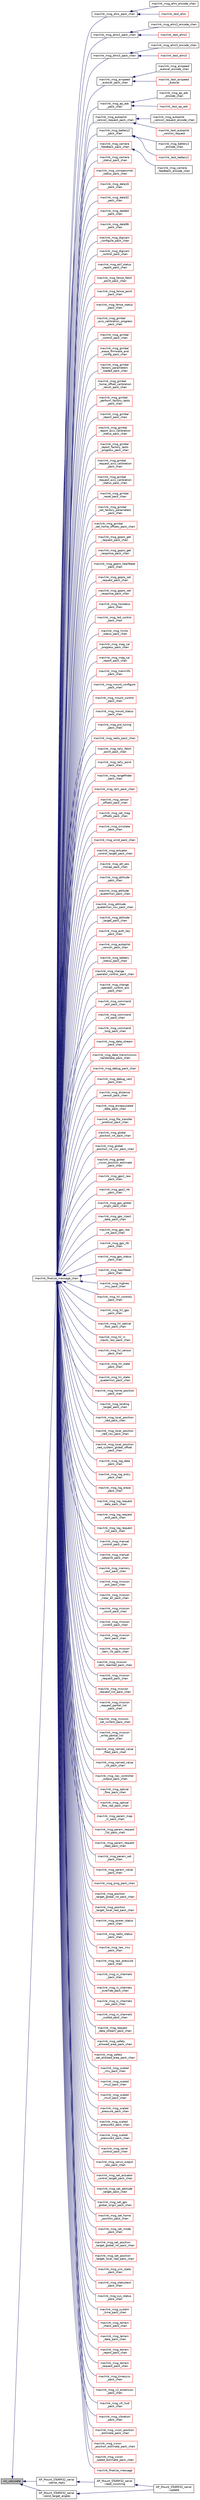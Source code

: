 digraph "crc_calculate"
{
 // INTERACTIVE_SVG=YES
  edge [fontname="Helvetica",fontsize="10",labelfontname="Helvetica",labelfontsize="10"];
  node [fontname="Helvetica",fontsize="10",shape=record];
  rankdir="LR";
  Node1 [label="crc_calculate",height=0.2,width=0.4,color="black", fillcolor="grey75", style="filled", fontcolor="black"];
  Node1 -> Node2 [dir="back",color="midnightblue",fontsize="10",style="solid",fontname="Helvetica"];
  Node2 [label="mavlink_finalize_message_chan",height=0.2,width=0.4,color="black", fillcolor="white", style="filled",URL="$mavlink__helpers_8h.html#aa66131138fc02101dcc73b4b556ab422",tooltip="Finalize a MAVLink message with channel assignment. "];
  Node2 -> Node3 [dir="back",color="midnightblue",fontsize="10",style="solid",fontname="Helvetica"];
  Node3 [label="mavlink_msg_ahrs_pack_chan",height=0.2,width=0.4,color="black", fillcolor="white", style="filled",URL="$mavlink__msg__ahrs_8h.html#ab4dc81fc85188d1843d8a82d3b4de3e5",tooltip="Pack a ahrs message on a channel. "];
  Node3 -> Node4 [dir="back",color="midnightblue",fontsize="10",style="solid",fontname="Helvetica"];
  Node4 [label="mavlink_msg_ahrs_encode_chan",height=0.2,width=0.4,color="black", fillcolor="white", style="filled",URL="$mavlink__msg__ahrs_8h.html#ac7f95c110a4598416a0c0b9ad6c14e09",tooltip="Encode a ahrs struct on a channel. "];
  Node3 -> Node5 [dir="back",color="midnightblue",fontsize="10",style="solid",fontname="Helvetica"];
  Node5 [label="mavlink_test_ahrs",height=0.2,width=0.4,color="red", fillcolor="white", style="filled",URL="$ardupilotmega_2testsuite_8h.html#aa6892a55bb6a312967d765e9f7e551a0"];
  Node2 -> Node6 [dir="back",color="midnightblue",fontsize="10",style="solid",fontname="Helvetica"];
  Node6 [label="mavlink_msg_ahrs2_pack_chan",height=0.2,width=0.4,color="black", fillcolor="white", style="filled",URL="$mavlink__msg__ahrs2_8h.html#ae1bb0b4f5b884440227b2596892ccded",tooltip="Pack a ahrs2 message on a channel. "];
  Node6 -> Node7 [dir="back",color="midnightblue",fontsize="10",style="solid",fontname="Helvetica"];
  Node7 [label="mavlink_msg_ahrs2_encode_chan",height=0.2,width=0.4,color="black", fillcolor="white", style="filled",URL="$mavlink__msg__ahrs2_8h.html#af9da9f024c4c860abf6f21c3c6c338b4",tooltip="Encode a ahrs2 struct on a channel. "];
  Node6 -> Node8 [dir="back",color="midnightblue",fontsize="10",style="solid",fontname="Helvetica"];
  Node8 [label="mavlink_test_ahrs2",height=0.2,width=0.4,color="red", fillcolor="white", style="filled",URL="$ardupilotmega_2testsuite_8h.html#a9ecd1acaa442cd5c423461cfc9d648a2"];
  Node2 -> Node9 [dir="back",color="midnightblue",fontsize="10",style="solid",fontname="Helvetica"];
  Node9 [label="mavlink_msg_ahrs3_pack_chan",height=0.2,width=0.4,color="black", fillcolor="white", style="filled",URL="$mavlink__msg__ahrs3_8h.html#a91e8b9bf40fc1de19b45cae8b5e5a442",tooltip="Pack a ahrs3 message on a channel. "];
  Node9 -> Node10 [dir="back",color="midnightblue",fontsize="10",style="solid",fontname="Helvetica"];
  Node10 [label="mavlink_msg_ahrs3_encode_chan",height=0.2,width=0.4,color="black", fillcolor="white", style="filled",URL="$mavlink__msg__ahrs3_8h.html#a82bc38fbd39389c01c971900874a1d65",tooltip="Encode a ahrs3 struct on a channel. "];
  Node9 -> Node11 [dir="back",color="midnightblue",fontsize="10",style="solid",fontname="Helvetica"];
  Node11 [label="mavlink_test_ahrs3",height=0.2,width=0.4,color="red", fillcolor="white", style="filled",URL="$ardupilotmega_2testsuite_8h.html#ac90b4e636c4827b41f51ed6409dcf060"];
  Node2 -> Node12 [dir="back",color="midnightblue",fontsize="10",style="solid",fontname="Helvetica"];
  Node12 [label="mavlink_msg_airspeed\l_autocal_pack_chan",height=0.2,width=0.4,color="black", fillcolor="white", style="filled",URL="$mavlink__msg__airspeed__autocal_8h.html#a6be15ed5ec8b24b8f43ae1cb382535c3",tooltip="Pack a airspeed_autocal message on a channel. "];
  Node12 -> Node13 [dir="back",color="midnightblue",fontsize="10",style="solid",fontname="Helvetica"];
  Node13 [label="mavlink_msg_airspeed\l_autocal_encode_chan",height=0.2,width=0.4,color="black", fillcolor="white", style="filled",URL="$mavlink__msg__airspeed__autocal_8h.html#a3876ed048aad2f5b8d90e31a2bf4be3c",tooltip="Encode a airspeed_autocal struct on a channel. "];
  Node12 -> Node14 [dir="back",color="midnightblue",fontsize="10",style="solid",fontname="Helvetica"];
  Node14 [label="mavlink_test_airspeed\l_autocal",height=0.2,width=0.4,color="red", fillcolor="white", style="filled",URL="$ardupilotmega_2testsuite_8h.html#a56839dfbdb9818fef8ff1529de3eeffe"];
  Node2 -> Node15 [dir="back",color="midnightblue",fontsize="10",style="solid",fontname="Helvetica"];
  Node15 [label="mavlink_msg_ap_adc\l_pack_chan",height=0.2,width=0.4,color="black", fillcolor="white", style="filled",URL="$mavlink__msg__ap__adc_8h.html#a19903d3346e15994576af6403013464b",tooltip="Pack a ap_adc message on a channel. "];
  Node15 -> Node16 [dir="back",color="midnightblue",fontsize="10",style="solid",fontname="Helvetica"];
  Node16 [label="mavlink_msg_ap_adc\l_encode_chan",height=0.2,width=0.4,color="black", fillcolor="white", style="filled",URL="$mavlink__msg__ap__adc_8h.html#a2888141b3eadaf367729eb8a1261d79f",tooltip="Encode a ap_adc struct on a channel. "];
  Node15 -> Node17 [dir="back",color="midnightblue",fontsize="10",style="solid",fontname="Helvetica"];
  Node17 [label="mavlink_test_ap_adc",height=0.2,width=0.4,color="red", fillcolor="white", style="filled",URL="$ardupilotmega_2testsuite_8h.html#ab896a946dd2f4a454e6d2377ad23d2eb"];
  Node2 -> Node18 [dir="back",color="midnightblue",fontsize="10",style="solid",fontname="Helvetica"];
  Node18 [label="mavlink_msg_autopilot\l_version_request_pack_chan",height=0.2,width=0.4,color="black", fillcolor="white", style="filled",URL="$mavlink__msg__autopilot__version__request_8h.html#a63288b0425f6102847ffa4e92ff265d2",tooltip="Pack a autopilot_version_request message on a channel. "];
  Node18 -> Node19 [dir="back",color="midnightblue",fontsize="10",style="solid",fontname="Helvetica"];
  Node19 [label="mavlink_msg_autopilot\l_version_request_encode_chan",height=0.2,width=0.4,color="black", fillcolor="white", style="filled",URL="$mavlink__msg__autopilot__version__request_8h.html#ab5a68d0fe2bc5f2e33f3b62217b65fa6",tooltip="Encode a autopilot_version_request struct on a channel. "];
  Node18 -> Node20 [dir="back",color="midnightblue",fontsize="10",style="solid",fontname="Helvetica"];
  Node20 [label="mavlink_test_autopilot\l_version_request",height=0.2,width=0.4,color="red", fillcolor="white", style="filled",URL="$ardupilotmega_2testsuite_8h.html#a55ec9127e252ac854c27be5498a5f911"];
  Node2 -> Node21 [dir="back",color="midnightblue",fontsize="10",style="solid",fontname="Helvetica"];
  Node21 [label="mavlink_msg_battery2\l_pack_chan",height=0.2,width=0.4,color="black", fillcolor="white", style="filled",URL="$mavlink__msg__battery2_8h.html#a1178f70568b8c35ea7fe74891864c38c",tooltip="Pack a battery2 message on a channel. "];
  Node21 -> Node22 [dir="back",color="midnightblue",fontsize="10",style="solid",fontname="Helvetica"];
  Node22 [label="mavlink_msg_battery2\l_encode_chan",height=0.2,width=0.4,color="black", fillcolor="white", style="filled",URL="$mavlink__msg__battery2_8h.html#a0450e58650742b329e4af66fd2aaaa83",tooltip="Encode a battery2 struct on a channel. "];
  Node21 -> Node23 [dir="back",color="midnightblue",fontsize="10",style="solid",fontname="Helvetica"];
  Node23 [label="mavlink_test_battery2",height=0.2,width=0.4,color="red", fillcolor="white", style="filled",URL="$ardupilotmega_2testsuite_8h.html#a30675a3b77ea38361f47ea4d0b87bb6a"];
  Node2 -> Node24 [dir="back",color="midnightblue",fontsize="10",style="solid",fontname="Helvetica"];
  Node24 [label="mavlink_msg_camera\l_feedback_pack_chan",height=0.2,width=0.4,color="red", fillcolor="white", style="filled",URL="$mavlink__msg__camera__feedback_8h.html#ad1a08b75edf02540d8f18836b1222e61",tooltip="Pack a camera_feedback message on a channel. "];
  Node24 -> Node25 [dir="back",color="midnightblue",fontsize="10",style="solid",fontname="Helvetica"];
  Node25 [label="mavlink_msg_camera\l_feedback_encode_chan",height=0.2,width=0.4,color="black", fillcolor="white", style="filled",URL="$mavlink__msg__camera__feedback_8h.html#a347cb45dd616d7386a48e8801273eec0",tooltip="Encode a camera_feedback struct on a channel. "];
  Node2 -> Node26 [dir="back",color="midnightblue",fontsize="10",style="solid",fontname="Helvetica"];
  Node26 [label="mavlink_msg_camera\l_status_pack_chan",height=0.2,width=0.4,color="red", fillcolor="white", style="filled",URL="$mavlink__msg__camera__status_8h.html#adabdd42de756ec7fe280f8f454732e2f",tooltip="Pack a camera_status message on a channel. "];
  Node2 -> Node27 [dir="back",color="midnightblue",fontsize="10",style="solid",fontname="Helvetica"];
  Node27 [label="mavlink_msg_compassmot\l_status_pack_chan",height=0.2,width=0.4,color="red", fillcolor="white", style="filled",URL="$mavlink__msg__compassmot__status_8h.html#aa4cb3cb42178198acb570dd7e3aa2a3a",tooltip="Pack a compassmot_status message on a channel. "];
  Node2 -> Node28 [dir="back",color="midnightblue",fontsize="10",style="solid",fontname="Helvetica"];
  Node28 [label="mavlink_msg_data16\l_pack_chan",height=0.2,width=0.4,color="red", fillcolor="white", style="filled",URL="$mavlink__msg__data16_8h.html#a41b36b860e368d61a648310feae5a9ca",tooltip="Pack a data16 message on a channel. "];
  Node2 -> Node29 [dir="back",color="midnightblue",fontsize="10",style="solid",fontname="Helvetica"];
  Node29 [label="mavlink_msg_data32\l_pack_chan",height=0.2,width=0.4,color="red", fillcolor="white", style="filled",URL="$mavlink__msg__data32_8h.html#a7f8500180c021390b8c7f7cb8390da59",tooltip="Pack a data32 message on a channel. "];
  Node2 -> Node30 [dir="back",color="midnightblue",fontsize="10",style="solid",fontname="Helvetica"];
  Node30 [label="mavlink_msg_data64\l_pack_chan",height=0.2,width=0.4,color="red", fillcolor="white", style="filled",URL="$mavlink__msg__data64_8h.html#a9abc0df6be826c58891fcda1e1c95e10",tooltip="Pack a data64 message on a channel. "];
  Node2 -> Node31 [dir="back",color="midnightblue",fontsize="10",style="solid",fontname="Helvetica"];
  Node31 [label="mavlink_msg_data96\l_pack_chan",height=0.2,width=0.4,color="red", fillcolor="white", style="filled",URL="$mavlink__msg__data96_8h.html#a683b450bdbc88d90e4b7ea7baafa08b7",tooltip="Pack a data96 message on a channel. "];
  Node2 -> Node32 [dir="back",color="midnightblue",fontsize="10",style="solid",fontname="Helvetica"];
  Node32 [label="mavlink_msg_digicam\l_configure_pack_chan",height=0.2,width=0.4,color="red", fillcolor="white", style="filled",URL="$mavlink__msg__digicam__configure_8h.html#a7dbe51041eceec3a18e5f197a6f5242a",tooltip="Pack a digicam_configure message on a channel. "];
  Node2 -> Node33 [dir="back",color="midnightblue",fontsize="10",style="solid",fontname="Helvetica"];
  Node33 [label="mavlink_msg_digicam\l_control_pack_chan",height=0.2,width=0.4,color="red", fillcolor="white", style="filled",URL="$mavlink__msg__digicam__control_8h.html#aa209d5b0dc3100a1e3181c125f04937e",tooltip="Pack a digicam_control message on a channel. "];
  Node2 -> Node34 [dir="back",color="midnightblue",fontsize="10",style="solid",fontname="Helvetica"];
  Node34 [label="mavlink_msg_ekf_status\l_report_pack_chan",height=0.2,width=0.4,color="red", fillcolor="white", style="filled",URL="$mavlink__msg__ekf__status__report_8h.html#ac651042a3b9725fd192d8c238115940b",tooltip="Pack a ekf_status_report message on a channel. "];
  Node2 -> Node35 [dir="back",color="midnightblue",fontsize="10",style="solid",fontname="Helvetica"];
  Node35 [label="mavlink_msg_fence_fetch\l_point_pack_chan",height=0.2,width=0.4,color="red", fillcolor="white", style="filled",URL="$mavlink__msg__fence__fetch__point_8h.html#a121328f002e3292e9101aaff37e54008",tooltip="Pack a fence_fetch_point message on a channel. "];
  Node2 -> Node36 [dir="back",color="midnightblue",fontsize="10",style="solid",fontname="Helvetica"];
  Node36 [label="mavlink_msg_fence_point\l_pack_chan",height=0.2,width=0.4,color="red", fillcolor="white", style="filled",URL="$mavlink__msg__fence__point_8h.html#a574eeb42cc9470c365d63c6ab7821cbf",tooltip="Pack a fence_point message on a channel. "];
  Node2 -> Node37 [dir="back",color="midnightblue",fontsize="10",style="solid",fontname="Helvetica"];
  Node37 [label="mavlink_msg_fence_status\l_pack_chan",height=0.2,width=0.4,color="red", fillcolor="white", style="filled",URL="$mavlink__msg__fence__status_8h.html#a99447f94efea540db056d30952ba1aaf",tooltip="Pack a fence_status message on a channel. "];
  Node2 -> Node38 [dir="back",color="midnightblue",fontsize="10",style="solid",fontname="Helvetica"];
  Node38 [label="mavlink_msg_gimbal\l_axis_calibration_progress\l_pack_chan",height=0.2,width=0.4,color="red", fillcolor="white", style="filled",URL="$mavlink__msg__gimbal__axis__calibration__progress_8h.html#a90bdeeb229afc7f6e0334ef2c14c1605",tooltip="Pack a gimbal_axis_calibration_progress message on a channel. "];
  Node2 -> Node39 [dir="back",color="midnightblue",fontsize="10",style="solid",fontname="Helvetica"];
  Node39 [label="mavlink_msg_gimbal\l_control_pack_chan",height=0.2,width=0.4,color="red", fillcolor="white", style="filled",URL="$mavlink__msg__gimbal__control_8h.html#a4dcb8b4704300e094ac407e2f1eb957a",tooltip="Pack a gimbal_control message on a channel. "];
  Node2 -> Node40 [dir="back",color="midnightblue",fontsize="10",style="solid",fontname="Helvetica"];
  Node40 [label="mavlink_msg_gimbal\l_erase_firmware_and\l_config_pack_chan",height=0.2,width=0.4,color="red", fillcolor="white", style="filled",URL="$mavlink__msg__gimbal__erase__firmware__and__config_8h.html#a4ce1d2fb76ae1ef4bd5073671da4fb38",tooltip="Pack a gimbal_erase_firmware_and_config message on a channel. "];
  Node2 -> Node41 [dir="back",color="midnightblue",fontsize="10",style="solid",fontname="Helvetica"];
  Node41 [label="mavlink_msg_gimbal\l_factory_parameters\l_loaded_pack_chan",height=0.2,width=0.4,color="red", fillcolor="white", style="filled",URL="$mavlink__msg__gimbal__factory__parameters__loaded_8h.html#a5ba88323d22262a8eb494b894104474d",tooltip="Pack a gimbal_factory_parameters_loaded message on a channel. "];
  Node2 -> Node42 [dir="back",color="midnightblue",fontsize="10",style="solid",fontname="Helvetica"];
  Node42 [label="mavlink_msg_gimbal\l_home_offset_calibration\l_result_pack_chan",height=0.2,width=0.4,color="red", fillcolor="white", style="filled",URL="$mavlink__msg__gimbal__home__offset__calibration__result_8h.html#abeac0d18de3aa7729e753a0632e6ef3c",tooltip="Pack a gimbal_home_offset_calibration_result message on a channel. "];
  Node2 -> Node43 [dir="back",color="midnightblue",fontsize="10",style="solid",fontname="Helvetica"];
  Node43 [label="mavlink_msg_gimbal\l_perform_factory_tests\l_pack_chan",height=0.2,width=0.4,color="red", fillcolor="white", style="filled",URL="$mavlink__msg__gimbal__perform__factory__tests_8h.html#adae8d598f6cb2a7255b7e9a32537d161",tooltip="Pack a gimbal_perform_factory_tests message on a channel. "];
  Node2 -> Node44 [dir="back",color="midnightblue",fontsize="10",style="solid",fontname="Helvetica"];
  Node44 [label="mavlink_msg_gimbal\l_report_pack_chan",height=0.2,width=0.4,color="red", fillcolor="white", style="filled",URL="$mavlink__msg__gimbal__report_8h.html#a840ab448729d15addda01eb7b2f020db",tooltip="Pack a gimbal_report message on a channel. "];
  Node2 -> Node45 [dir="back",color="midnightblue",fontsize="10",style="solid",fontname="Helvetica"];
  Node45 [label="mavlink_msg_gimbal\l_report_axis_calibration\l_status_pack_chan",height=0.2,width=0.4,color="red", fillcolor="white", style="filled",URL="$mavlink__msg__gimbal__report__axis__calibration__status_8h.html#adeb712e52da74bc63688d1a47a3affc6",tooltip="Pack a gimbal_report_axis_calibration_status message on a channel. "];
  Node2 -> Node46 [dir="back",color="midnightblue",fontsize="10",style="solid",fontname="Helvetica"];
  Node46 [label="mavlink_msg_gimbal\l_report_factory_tests\l_progress_pack_chan",height=0.2,width=0.4,color="red", fillcolor="white", style="filled",URL="$mavlink__msg__gimbal__report__factory__tests__progress_8h.html#af64280d0567bdee04098ef4e6c3848b9",tooltip="Pack a gimbal_report_factory_tests_progress message on a channel. "];
  Node2 -> Node47 [dir="back",color="midnightblue",fontsize="10",style="solid",fontname="Helvetica"];
  Node47 [label="mavlink_msg_gimbal\l_request_axis_calibration\l_pack_chan",height=0.2,width=0.4,color="red", fillcolor="white", style="filled",URL="$mavlink__msg__gimbal__request__axis__calibration_8h.html#aed160dda0aafaa8bfb0a62009fc62f2c",tooltip="Pack a gimbal_request_axis_calibration message on a channel. "];
  Node2 -> Node48 [dir="back",color="midnightblue",fontsize="10",style="solid",fontname="Helvetica"];
  Node48 [label="mavlink_msg_gimbal\l_request_axis_calibration\l_status_pack_chan",height=0.2,width=0.4,color="red", fillcolor="white", style="filled",URL="$mavlink__msg__gimbal__request__axis__calibration__status_8h.html#a389d03c91ddb40ed4c1c21033007694f",tooltip="Pack a gimbal_request_axis_calibration_status message on a channel. "];
  Node2 -> Node49 [dir="back",color="midnightblue",fontsize="10",style="solid",fontname="Helvetica"];
  Node49 [label="mavlink_msg_gimbal\l_reset_pack_chan",height=0.2,width=0.4,color="red", fillcolor="white", style="filled",URL="$mavlink__msg__gimbal__reset_8h.html#a8af808082ace3becb7e6d2b13b46a82a",tooltip="Pack a gimbal_reset message on a channel. "];
  Node2 -> Node50 [dir="back",color="midnightblue",fontsize="10",style="solid",fontname="Helvetica"];
  Node50 [label="mavlink_msg_gimbal\l_set_factory_parameters\l_pack_chan",height=0.2,width=0.4,color="red", fillcolor="white", style="filled",URL="$mavlink__msg__gimbal__set__factory__parameters_8h.html#add405e83f21231c01a6632c84a940686",tooltip="Pack a gimbal_set_factory_parameters message on a channel. "];
  Node2 -> Node51 [dir="back",color="midnightblue",fontsize="10",style="solid",fontname="Helvetica"];
  Node51 [label="mavlink_msg_gimbal\l_set_home_offsets_pack_chan",height=0.2,width=0.4,color="red", fillcolor="white", style="filled",URL="$mavlink__msg__gimbal__set__home__offsets_8h.html#a662f06c679a149bf103a3339d384dfa9",tooltip="Pack a gimbal_set_home_offsets message on a channel. "];
  Node2 -> Node52 [dir="back",color="midnightblue",fontsize="10",style="solid",fontname="Helvetica"];
  Node52 [label="mavlink_msg_gopro_get\l_request_pack_chan",height=0.2,width=0.4,color="red", fillcolor="white", style="filled",URL="$mavlink__msg__gopro__get__request_8h.html#a51e25bdf8e893ea6920a456065ecaaf5",tooltip="Pack a gopro_get_request message on a channel. "];
  Node2 -> Node53 [dir="back",color="midnightblue",fontsize="10",style="solid",fontname="Helvetica"];
  Node53 [label="mavlink_msg_gopro_get\l_response_pack_chan",height=0.2,width=0.4,color="red", fillcolor="white", style="filled",URL="$mavlink__msg__gopro__get__response_8h.html#a85f240915bc33532760048b931a6d3d2",tooltip="Pack a gopro_get_response message on a channel. "];
  Node2 -> Node54 [dir="back",color="midnightblue",fontsize="10",style="solid",fontname="Helvetica"];
  Node54 [label="mavlink_msg_gopro_heartbeat\l_pack_chan",height=0.2,width=0.4,color="red", fillcolor="white", style="filled",URL="$mavlink__msg__gopro__heartbeat_8h.html#ae43fcc800347b3113dcc2a6c15390ae5",tooltip="Pack a gopro_heartbeat message on a channel. "];
  Node2 -> Node55 [dir="back",color="midnightblue",fontsize="10",style="solid",fontname="Helvetica"];
  Node55 [label="mavlink_msg_gopro_set\l_request_pack_chan",height=0.2,width=0.4,color="red", fillcolor="white", style="filled",URL="$mavlink__msg__gopro__set__request_8h.html#af3535c7cfc125599963bfd04148a129f",tooltip="Pack a gopro_set_request message on a channel. "];
  Node2 -> Node56 [dir="back",color="midnightblue",fontsize="10",style="solid",fontname="Helvetica"];
  Node56 [label="mavlink_msg_gopro_set\l_response_pack_chan",height=0.2,width=0.4,color="red", fillcolor="white", style="filled",URL="$mavlink__msg__gopro__set__response_8h.html#a0fd0209b1dacf0eedfafb4f8a1bc8890",tooltip="Pack a gopro_set_response message on a channel. "];
  Node2 -> Node57 [dir="back",color="midnightblue",fontsize="10",style="solid",fontname="Helvetica"];
  Node57 [label="mavlink_msg_hwstatus\l_pack_chan",height=0.2,width=0.4,color="red", fillcolor="white", style="filled",URL="$mavlink__msg__hwstatus_8h.html#a4082eb400a43c5cbb06d1f6a6e5ed099",tooltip="Pack a hwstatus message on a channel. "];
  Node2 -> Node58 [dir="back",color="midnightblue",fontsize="10",style="solid",fontname="Helvetica"];
  Node58 [label="mavlink_msg_led_control\l_pack_chan",height=0.2,width=0.4,color="red", fillcolor="white", style="filled",URL="$mavlink__msg__led__control_8h.html#a02615c9c14b720d438887483f88ff349",tooltip="Pack a led_control message on a channel. "];
  Node2 -> Node59 [dir="back",color="midnightblue",fontsize="10",style="solid",fontname="Helvetica"];
  Node59 [label="mavlink_msg_limits\l_status_pack_chan",height=0.2,width=0.4,color="red", fillcolor="white", style="filled",URL="$mavlink__msg__limits__status_8h.html#a407b39409cb2527e7eb186a4124ed53f",tooltip="Pack a limits_status message on a channel. "];
  Node2 -> Node60 [dir="back",color="midnightblue",fontsize="10",style="solid",fontname="Helvetica"];
  Node60 [label="mavlink_msg_mag_cal\l_progress_pack_chan",height=0.2,width=0.4,color="red", fillcolor="white", style="filled",URL="$mavlink__msg__mag__cal__progress_8h.html#a7db69122819ddb630f6324434aabbf7c",tooltip="Pack a mag_cal_progress message on a channel. "];
  Node2 -> Node61 [dir="back",color="midnightblue",fontsize="10",style="solid",fontname="Helvetica"];
  Node61 [label="mavlink_msg_mag_cal\l_report_pack_chan",height=0.2,width=0.4,color="red", fillcolor="white", style="filled",URL="$mavlink__msg__mag__cal__report_8h.html#a9e5ed82008adc4545c03e014ceaf6131",tooltip="Pack a mag_cal_report message on a channel. "];
  Node2 -> Node62 [dir="back",color="midnightblue",fontsize="10",style="solid",fontname="Helvetica"];
  Node62 [label="mavlink_msg_meminfo\l_pack_chan",height=0.2,width=0.4,color="red", fillcolor="white", style="filled",URL="$mavlink__msg__meminfo_8h.html#a8cc88b6fd99f229334b924eb1dd674e7",tooltip="Pack a meminfo message on a channel. "];
  Node2 -> Node63 [dir="back",color="midnightblue",fontsize="10",style="solid",fontname="Helvetica"];
  Node63 [label="mavlink_msg_mount_configure\l_pack_chan",height=0.2,width=0.4,color="red", fillcolor="white", style="filled",URL="$mavlink__msg__mount__configure_8h.html#a8aeafe9a981ecf7383eb33d4ea331f7c",tooltip="Pack a mount_configure message on a channel. "];
  Node2 -> Node64 [dir="back",color="midnightblue",fontsize="10",style="solid",fontname="Helvetica"];
  Node64 [label="mavlink_msg_mount_control\l_pack_chan",height=0.2,width=0.4,color="red", fillcolor="white", style="filled",URL="$mavlink__msg__mount__control_8h.html#a46f2871d2a4c71f55751b74ce5dc64ae",tooltip="Pack a mount_control message on a channel. "];
  Node2 -> Node65 [dir="back",color="midnightblue",fontsize="10",style="solid",fontname="Helvetica"];
  Node65 [label="mavlink_msg_mount_status\l_pack_chan",height=0.2,width=0.4,color="red", fillcolor="white", style="filled",URL="$mavlink__msg__mount__status_8h.html#acd6b90864504dbccfaf860ded272b844",tooltip="Pack a mount_status message on a channel. "];
  Node2 -> Node66 [dir="back",color="midnightblue",fontsize="10",style="solid",fontname="Helvetica"];
  Node66 [label="mavlink_msg_pid_tuning\l_pack_chan",height=0.2,width=0.4,color="red", fillcolor="white", style="filled",URL="$mavlink__msg__pid__tuning_8h.html#ae914176d068c595d2977332aa6daa7e7",tooltip="Pack a pid_tuning message on a channel. "];
  Node2 -> Node67 [dir="back",color="midnightblue",fontsize="10",style="solid",fontname="Helvetica"];
  Node67 [label="mavlink_msg_radio_pack_chan",height=0.2,width=0.4,color="red", fillcolor="white", style="filled",URL="$mavlink__msg__radio_8h.html#affe6fe66153ea5b65647dab166f18c58",tooltip="Pack a radio message on a channel. "];
  Node2 -> Node68 [dir="back",color="midnightblue",fontsize="10",style="solid",fontname="Helvetica"];
  Node68 [label="mavlink_msg_rally_fetch\l_point_pack_chan",height=0.2,width=0.4,color="red", fillcolor="white", style="filled",URL="$mavlink__msg__rally__fetch__point_8h.html#aa8908c5c152a47bb847bb03ccffb5065",tooltip="Pack a rally_fetch_point message on a channel. "];
  Node2 -> Node69 [dir="back",color="midnightblue",fontsize="10",style="solid",fontname="Helvetica"];
  Node69 [label="mavlink_msg_rally_point\l_pack_chan",height=0.2,width=0.4,color="red", fillcolor="white", style="filled",URL="$mavlink__msg__rally__point_8h.html#a7dd2fd1f40b4f94aeb7a17c898926529",tooltip="Pack a rally_point message on a channel. "];
  Node2 -> Node70 [dir="back",color="midnightblue",fontsize="10",style="solid",fontname="Helvetica"];
  Node70 [label="mavlink_msg_rangefinder\l_pack_chan",height=0.2,width=0.4,color="red", fillcolor="white", style="filled",URL="$mavlink__msg__rangefinder_8h.html#a396bad48bc108e95472a46f56a5553c9",tooltip="Pack a rangefinder message on a channel. "];
  Node2 -> Node71 [dir="back",color="midnightblue",fontsize="10",style="solid",fontname="Helvetica"];
  Node71 [label="mavlink_msg_rpm_pack_chan",height=0.2,width=0.4,color="red", fillcolor="white", style="filled",URL="$mavlink__msg__rpm_8h.html#a180e2ff04bf815f17ddf8e7ccd32a3e7",tooltip="Pack a rpm message on a channel. "];
  Node2 -> Node72 [dir="back",color="midnightblue",fontsize="10",style="solid",fontname="Helvetica"];
  Node72 [label="mavlink_msg_sensor\l_offsets_pack_chan",height=0.2,width=0.4,color="red", fillcolor="white", style="filled",URL="$mavlink__msg__sensor__offsets_8h.html#a90f26fa0c868e954bd15105349579dd6",tooltip="Pack a sensor_offsets message on a channel. "];
  Node2 -> Node73 [dir="back",color="midnightblue",fontsize="10",style="solid",fontname="Helvetica"];
  Node73 [label="mavlink_msg_set_mag\l_offsets_pack_chan",height=0.2,width=0.4,color="red", fillcolor="white", style="filled",URL="$mavlink__msg__set__mag__offsets_8h.html#a0ff8265c77b04396c8b7f3830ec147c1",tooltip="Pack a set_mag_offsets message on a channel. "];
  Node2 -> Node74 [dir="back",color="midnightblue",fontsize="10",style="solid",fontname="Helvetica"];
  Node74 [label="mavlink_msg_simstate\l_pack_chan",height=0.2,width=0.4,color="red", fillcolor="white", style="filled",URL="$mavlink__msg__simstate_8h.html#a73183b2d0c340a720041c3419bdbd03f",tooltip="Pack a simstate message on a channel. "];
  Node2 -> Node75 [dir="back",color="midnightblue",fontsize="10",style="solid",fontname="Helvetica"];
  Node75 [label="mavlink_msg_wind_pack_chan",height=0.2,width=0.4,color="red", fillcolor="white", style="filled",URL="$mavlink__msg__wind_8h.html#ad8a758ffaf8520d1114536492a832c43",tooltip="Pack a wind message on a channel. "];
  Node2 -> Node76 [dir="back",color="midnightblue",fontsize="10",style="solid",fontname="Helvetica"];
  Node76 [label="mavlink_msg_actuator\l_control_target_pack_chan",height=0.2,width=0.4,color="red", fillcolor="white", style="filled",URL="$mavlink__msg__actuator__control__target_8h.html#afab3b135cb0ca68a8c8d85736b5d484d",tooltip="Pack a actuator_control_target message on a channel. "];
  Node2 -> Node77 [dir="back",color="midnightblue",fontsize="10",style="solid",fontname="Helvetica"];
  Node77 [label="mavlink_msg_att_pos\l_mocap_pack_chan",height=0.2,width=0.4,color="red", fillcolor="white", style="filled",URL="$mavlink__msg__att__pos__mocap_8h.html#aa2acccac87ca262f69cb7b3706eeb6ff",tooltip="Pack a att_pos_mocap message on a channel. "];
  Node2 -> Node78 [dir="back",color="midnightblue",fontsize="10",style="solid",fontname="Helvetica"];
  Node78 [label="mavlink_msg_attitude\l_pack_chan",height=0.2,width=0.4,color="red", fillcolor="white", style="filled",URL="$mavlink__msg__attitude_8h.html#a1010bfd351641c6878f3c62d23c3f56c",tooltip="Pack a attitude message on a channel. "];
  Node2 -> Node79 [dir="back",color="midnightblue",fontsize="10",style="solid",fontname="Helvetica"];
  Node79 [label="mavlink_msg_attitude\l_quaternion_pack_chan",height=0.2,width=0.4,color="red", fillcolor="white", style="filled",URL="$mavlink__msg__attitude__quaternion_8h.html#acae4243f569b92829bf2523dccc4d6c4",tooltip="Pack a attitude_quaternion message on a channel. "];
  Node2 -> Node80 [dir="back",color="midnightblue",fontsize="10",style="solid",fontname="Helvetica"];
  Node80 [label="mavlink_msg_attitude\l_quaternion_cov_pack_chan",height=0.2,width=0.4,color="red", fillcolor="white", style="filled",URL="$mavlink__msg__attitude__quaternion__cov_8h.html#a1a39fdbc14db9eb4075b7781536a93b7",tooltip="Pack a attitude_quaternion_cov message on a channel. "];
  Node2 -> Node81 [dir="back",color="midnightblue",fontsize="10",style="solid",fontname="Helvetica"];
  Node81 [label="mavlink_msg_attitude\l_target_pack_chan",height=0.2,width=0.4,color="red", fillcolor="white", style="filled",URL="$mavlink__msg__attitude__target_8h.html#ade8669b14386e3bceeb977813873b5b2",tooltip="Pack a attitude_target message on a channel. "];
  Node2 -> Node82 [dir="back",color="midnightblue",fontsize="10",style="solid",fontname="Helvetica"];
  Node82 [label="mavlink_msg_auth_key\l_pack_chan",height=0.2,width=0.4,color="red", fillcolor="white", style="filled",URL="$mavlink__msg__auth__key_8h.html#a3ddf0f9492331a4aab9ce60f10b10988",tooltip="Pack a auth_key message on a channel. "];
  Node2 -> Node83 [dir="back",color="midnightblue",fontsize="10",style="solid",fontname="Helvetica"];
  Node83 [label="mavlink_msg_autopilot\l_version_pack_chan",height=0.2,width=0.4,color="red", fillcolor="white", style="filled",URL="$mavlink__msg__autopilot__version_8h.html#a9a04835a7cce2bcb44c96244b0362898",tooltip="Pack a autopilot_version message on a channel. "];
  Node2 -> Node84 [dir="back",color="midnightblue",fontsize="10",style="solid",fontname="Helvetica"];
  Node84 [label="mavlink_msg_battery\l_status_pack_chan",height=0.2,width=0.4,color="red", fillcolor="white", style="filled",URL="$mavlink__msg__battery__status_8h.html#aeb5a2737996e72e6f59ec6c6f6e4385d",tooltip="Pack a battery_status message on a channel. "];
  Node2 -> Node85 [dir="back",color="midnightblue",fontsize="10",style="solid",fontname="Helvetica"];
  Node85 [label="mavlink_msg_change\l_operator_control_pack_chan",height=0.2,width=0.4,color="red", fillcolor="white", style="filled",URL="$mavlink__msg__change__operator__control_8h.html#ab67baa0d3bc6c24f7e0caa09cd18f174",tooltip="Pack a change_operator_control message on a channel. "];
  Node2 -> Node86 [dir="back",color="midnightblue",fontsize="10",style="solid",fontname="Helvetica"];
  Node86 [label="mavlink_msg_change\l_operator_control_ack\l_pack_chan",height=0.2,width=0.4,color="red", fillcolor="white", style="filled",URL="$mavlink__msg__change__operator__control__ack_8h.html#a3cff410413867eac6b3043e917256b35",tooltip="Pack a change_operator_control_ack message on a channel. "];
  Node2 -> Node87 [dir="back",color="midnightblue",fontsize="10",style="solid",fontname="Helvetica"];
  Node87 [label="mavlink_msg_command\l_ack_pack_chan",height=0.2,width=0.4,color="red", fillcolor="white", style="filled",URL="$mavlink__msg__command__ack_8h.html#a5931406886099775e537d6f02560c4af",tooltip="Pack a command_ack message on a channel. "];
  Node2 -> Node88 [dir="back",color="midnightblue",fontsize="10",style="solid",fontname="Helvetica"];
  Node88 [label="mavlink_msg_command\l_int_pack_chan",height=0.2,width=0.4,color="red", fillcolor="white", style="filled",URL="$mavlink__msg__command__int_8h.html#a96788cc1f89e35bd76aa55784c65360e",tooltip="Pack a command_int message on a channel. "];
  Node2 -> Node89 [dir="back",color="midnightblue",fontsize="10",style="solid",fontname="Helvetica"];
  Node89 [label="mavlink_msg_command\l_long_pack_chan",height=0.2,width=0.4,color="red", fillcolor="white", style="filled",URL="$mavlink__msg__command__long_8h.html#a90a7421a92a821b7f2dcbb157246eab1",tooltip="Pack a command_long message on a channel. "];
  Node2 -> Node90 [dir="back",color="midnightblue",fontsize="10",style="solid",fontname="Helvetica"];
  Node90 [label="mavlink_msg_data_stream\l_pack_chan",height=0.2,width=0.4,color="red", fillcolor="white", style="filled",URL="$mavlink__msg__data__stream_8h.html#a8b19a85d6baf8d588d6e92ca07462247",tooltip="Pack a data_stream message on a channel. "];
  Node2 -> Node91 [dir="back",color="midnightblue",fontsize="10",style="solid",fontname="Helvetica"];
  Node91 [label="mavlink_msg_data_transmission\l_handshake_pack_chan",height=0.2,width=0.4,color="red", fillcolor="white", style="filled",URL="$mavlink__msg__data__transmission__handshake_8h.html#af1bbea77eadc16b1884ea33c46b020c1",tooltip="Pack a data_transmission_handshake message on a channel. "];
  Node2 -> Node92 [dir="back",color="midnightblue",fontsize="10",style="solid",fontname="Helvetica"];
  Node92 [label="mavlink_msg_debug_pack_chan",height=0.2,width=0.4,color="red", fillcolor="white", style="filled",URL="$mavlink__msg__debug_8h.html#a09f5ee04486a181fb297e4017a8bb036",tooltip="Pack a debug message on a channel. "];
  Node2 -> Node93 [dir="back",color="midnightblue",fontsize="10",style="solid",fontname="Helvetica"];
  Node93 [label="mavlink_msg_debug_vect\l_pack_chan",height=0.2,width=0.4,color="red", fillcolor="white", style="filled",URL="$mavlink__msg__debug__vect_8h.html#a54d87afde23fea593545ac01c796cc0d",tooltip="Pack a debug_vect message on a channel. "];
  Node2 -> Node94 [dir="back",color="midnightblue",fontsize="10",style="solid",fontname="Helvetica"];
  Node94 [label="mavlink_msg_distance\l_sensor_pack_chan",height=0.2,width=0.4,color="red", fillcolor="white", style="filled",URL="$mavlink__msg__distance__sensor_8h.html#afe7ecbd1d1247a9672ec7cb692994d33",tooltip="Pack a distance_sensor message on a channel. "];
  Node2 -> Node95 [dir="back",color="midnightblue",fontsize="10",style="solid",fontname="Helvetica"];
  Node95 [label="mavlink_msg_encapsulated\l_data_pack_chan",height=0.2,width=0.4,color="red", fillcolor="white", style="filled",URL="$mavlink__msg__encapsulated__data_8h.html#a4743f90be95b40a1d8687994688e7ab3",tooltip="Pack a encapsulated_data message on a channel. "];
  Node2 -> Node96 [dir="back",color="midnightblue",fontsize="10",style="solid",fontname="Helvetica"];
  Node96 [label="mavlink_msg_file_transfer\l_protocol_pack_chan",height=0.2,width=0.4,color="red", fillcolor="white", style="filled",URL="$mavlink__msg__file__transfer__protocol_8h.html#aaf8463d68936a694f47dbd65cdbf8ead",tooltip="Pack a file_transfer_protocol message on a channel. "];
  Node2 -> Node97 [dir="back",color="midnightblue",fontsize="10",style="solid",fontname="Helvetica"];
  Node97 [label="mavlink_msg_global\l_position_int_pack_chan",height=0.2,width=0.4,color="red", fillcolor="white", style="filled",URL="$mavlink__msg__global__position__int_8h.html#a1d92dff77f403fbcabc3a2ec4fd0a97e",tooltip="Pack a global_position_int message on a channel. "];
  Node2 -> Node98 [dir="back",color="midnightblue",fontsize="10",style="solid",fontname="Helvetica"];
  Node98 [label="mavlink_msg_global\l_position_int_cov_pack_chan",height=0.2,width=0.4,color="red", fillcolor="white", style="filled",URL="$mavlink__msg__global__position__int__cov_8h.html#aa125b49b3a1f1fa73ccda8ceee9b5847",tooltip="Pack a global_position_int_cov message on a channel. "];
  Node2 -> Node99 [dir="back",color="midnightblue",fontsize="10",style="solid",fontname="Helvetica"];
  Node99 [label="mavlink_msg_global\l_vision_position_estimate\l_pack_chan",height=0.2,width=0.4,color="red", fillcolor="white", style="filled",URL="$mavlink__msg__global__vision__position__estimate_8h.html#afe36aec14232d303f341ceb4e6405490",tooltip="Pack a global_vision_position_estimate message on a channel. "];
  Node2 -> Node100 [dir="back",color="midnightblue",fontsize="10",style="solid",fontname="Helvetica"];
  Node100 [label="mavlink_msg_gps2_raw\l_pack_chan",height=0.2,width=0.4,color="red", fillcolor="white", style="filled",URL="$mavlink__msg__gps2__raw_8h.html#a88b178eb996a9dfe1e6d767bc567c24b",tooltip="Pack a gps2_raw message on a channel. "];
  Node2 -> Node101 [dir="back",color="midnightblue",fontsize="10",style="solid",fontname="Helvetica"];
  Node101 [label="mavlink_msg_gps2_rtk\l_pack_chan",height=0.2,width=0.4,color="red", fillcolor="white", style="filled",URL="$mavlink__msg__gps2__rtk_8h.html#a0541fda55d06994b3d7932a943174d50",tooltip="Pack a gps2_rtk message on a channel. "];
  Node2 -> Node102 [dir="back",color="midnightblue",fontsize="10",style="solid",fontname="Helvetica"];
  Node102 [label="mavlink_msg_gps_global\l_origin_pack_chan",height=0.2,width=0.4,color="red", fillcolor="white", style="filled",URL="$mavlink__msg__gps__global__origin_8h.html#ad6a8be1090f5ad251d1c55ec8f2e95a5",tooltip="Pack a gps_global_origin message on a channel. "];
  Node2 -> Node103 [dir="back",color="midnightblue",fontsize="10",style="solid",fontname="Helvetica"];
  Node103 [label="mavlink_msg_gps_inject\l_data_pack_chan",height=0.2,width=0.4,color="red", fillcolor="white", style="filled",URL="$mavlink__msg__gps__inject__data_8h.html#a4e0dc4b24be55d03d78ca5c1fe799ce5",tooltip="Pack a gps_inject_data message on a channel. "];
  Node2 -> Node104 [dir="back",color="midnightblue",fontsize="10",style="solid",fontname="Helvetica"];
  Node104 [label="mavlink_msg_gps_raw\l_int_pack_chan",height=0.2,width=0.4,color="red", fillcolor="white", style="filled",URL="$mavlink__msg__gps__raw__int_8h.html#afe173071e8658ecd60eda5f6fe3a6672",tooltip="Pack a gps_raw_int message on a channel. "];
  Node2 -> Node105 [dir="back",color="midnightblue",fontsize="10",style="solid",fontname="Helvetica"];
  Node105 [label="mavlink_msg_gps_rtk\l_pack_chan",height=0.2,width=0.4,color="red", fillcolor="white", style="filled",URL="$mavlink__msg__gps__rtk_8h.html#a070df7f30596496cf234c7362d66427b",tooltip="Pack a gps_rtk message on a channel. "];
  Node2 -> Node106 [dir="back",color="midnightblue",fontsize="10",style="solid",fontname="Helvetica"];
  Node106 [label="mavlink_msg_gps_status\l_pack_chan",height=0.2,width=0.4,color="red", fillcolor="white", style="filled",URL="$mavlink__msg__gps__status_8h.html#ae03a464d8ea8575f0a80e6f7e9f41dcd",tooltip="Pack a gps_status message on a channel. "];
  Node2 -> Node107 [dir="back",color="midnightblue",fontsize="10",style="solid",fontname="Helvetica"];
  Node107 [label="mavlink_msg_heartbeat\l_pack_chan",height=0.2,width=0.4,color="red", fillcolor="white", style="filled",URL="$mavlink__msg__heartbeat_8h.html#a5516ac64e0fba91d2e4bafe22ec49a81",tooltip="Pack a heartbeat message on a channel. "];
  Node2 -> Node108 [dir="back",color="midnightblue",fontsize="10",style="solid",fontname="Helvetica"];
  Node108 [label="mavlink_msg_highres\l_imu_pack_chan",height=0.2,width=0.4,color="red", fillcolor="white", style="filled",URL="$mavlink__msg__highres__imu_8h.html#a015fc1498f54e7792bff4dff0e1338f8",tooltip="Pack a highres_imu message on a channel. "];
  Node2 -> Node109 [dir="back",color="midnightblue",fontsize="10",style="solid",fontname="Helvetica"];
  Node109 [label="mavlink_msg_hil_controls\l_pack_chan",height=0.2,width=0.4,color="red", fillcolor="white", style="filled",URL="$mavlink__msg__hil__controls_8h.html#aff8a391e41d050388b88ca5cf64163b2",tooltip="Pack a hil_controls message on a channel. "];
  Node2 -> Node110 [dir="back",color="midnightblue",fontsize="10",style="solid",fontname="Helvetica"];
  Node110 [label="mavlink_msg_hil_gps\l_pack_chan",height=0.2,width=0.4,color="red", fillcolor="white", style="filled",URL="$mavlink__msg__hil__gps_8h.html#ac506c3e078c3f5c910f682ac23ca69ba",tooltip="Pack a hil_gps message on a channel. "];
  Node2 -> Node111 [dir="back",color="midnightblue",fontsize="10",style="solid",fontname="Helvetica"];
  Node111 [label="mavlink_msg_hil_optical\l_flow_pack_chan",height=0.2,width=0.4,color="red", fillcolor="white", style="filled",URL="$mavlink__msg__hil__optical__flow_8h.html#a28c829ad0705a8972f8d695c523c51b2",tooltip="Pack a hil_optical_flow message on a channel. "];
  Node2 -> Node112 [dir="back",color="midnightblue",fontsize="10",style="solid",fontname="Helvetica"];
  Node112 [label="mavlink_msg_hil_rc\l_inputs_raw_pack_chan",height=0.2,width=0.4,color="red", fillcolor="white", style="filled",URL="$mavlink__msg__hil__rc__inputs__raw_8h.html#afcb12c2086d511d90a1275d6ec74203e",tooltip="Pack a hil_rc_inputs_raw message on a channel. "];
  Node2 -> Node113 [dir="back",color="midnightblue",fontsize="10",style="solid",fontname="Helvetica"];
  Node113 [label="mavlink_msg_hil_sensor\l_pack_chan",height=0.2,width=0.4,color="red", fillcolor="white", style="filled",URL="$mavlink__msg__hil__sensor_8h.html#a70eff3689ecf8a7fae832a0757423bcd",tooltip="Pack a hil_sensor message on a channel. "];
  Node2 -> Node114 [dir="back",color="midnightblue",fontsize="10",style="solid",fontname="Helvetica"];
  Node114 [label="mavlink_msg_hil_state\l_pack_chan",height=0.2,width=0.4,color="red", fillcolor="white", style="filled",URL="$mavlink__msg__hil__state_8h.html#a13e629e79f7532c9491068d0feba8a79",tooltip="Pack a hil_state message on a channel. "];
  Node2 -> Node115 [dir="back",color="midnightblue",fontsize="10",style="solid",fontname="Helvetica"];
  Node115 [label="mavlink_msg_hil_state\l_quaternion_pack_chan",height=0.2,width=0.4,color="red", fillcolor="white", style="filled",URL="$mavlink__msg__hil__state__quaternion_8h.html#a62fb58aa753f69e5f41acbeb1011b0ac",tooltip="Pack a hil_state_quaternion message on a channel. "];
  Node2 -> Node116 [dir="back",color="midnightblue",fontsize="10",style="solid",fontname="Helvetica"];
  Node116 [label="mavlink_msg_home_position\l_pack_chan",height=0.2,width=0.4,color="red", fillcolor="white", style="filled",URL="$mavlink__msg__home__position_8h.html#a1fe72a6f6ca1e2bd07632442cc77a0c3",tooltip="Pack a home_position message on a channel. "];
  Node2 -> Node117 [dir="back",color="midnightblue",fontsize="10",style="solid",fontname="Helvetica"];
  Node117 [label="mavlink_msg_landing\l_target_pack_chan",height=0.2,width=0.4,color="red", fillcolor="white", style="filled",URL="$mavlink__msg__landing__target_8h.html#a98d5d010edb594d7da20f521cc785f3f",tooltip="Pack a landing_target message on a channel. "];
  Node2 -> Node118 [dir="back",color="midnightblue",fontsize="10",style="solid",fontname="Helvetica"];
  Node118 [label="mavlink_msg_local_position\l_ned_pack_chan",height=0.2,width=0.4,color="red", fillcolor="white", style="filled",URL="$mavlink__msg__local__position__ned_8h.html#a7dd9d8e96c2646737f0c19653a9f6927",tooltip="Pack a local_position_ned message on a channel. "];
  Node2 -> Node119 [dir="back",color="midnightblue",fontsize="10",style="solid",fontname="Helvetica"];
  Node119 [label="mavlink_msg_local_position\l_ned_cov_pack_chan",height=0.2,width=0.4,color="red", fillcolor="white", style="filled",URL="$mavlink__msg__local__position__ned__cov_8h.html#aca40237896a1d9d53722496d8e1baff6",tooltip="Pack a local_position_ned_cov message on a channel. "];
  Node2 -> Node120 [dir="back",color="midnightblue",fontsize="10",style="solid",fontname="Helvetica"];
  Node120 [label="mavlink_msg_local_position\l_ned_system_global_offset\l_pack_chan",height=0.2,width=0.4,color="red", fillcolor="white", style="filled",URL="$mavlink__msg__local__position__ned__system__global__offset_8h.html#ad8d853cc2bc70509f26bc363322c46cf",tooltip="Pack a local_position_ned_system_global_offset message on a channel. "];
  Node2 -> Node121 [dir="back",color="midnightblue",fontsize="10",style="solid",fontname="Helvetica"];
  Node121 [label="mavlink_msg_log_data\l_pack_chan",height=0.2,width=0.4,color="red", fillcolor="white", style="filled",URL="$mavlink__msg__log__data_8h.html#a689f8b3e9d46a31505241e312b48853f",tooltip="Pack a log_data message on a channel. "];
  Node2 -> Node122 [dir="back",color="midnightblue",fontsize="10",style="solid",fontname="Helvetica"];
  Node122 [label="mavlink_msg_log_entry\l_pack_chan",height=0.2,width=0.4,color="red", fillcolor="white", style="filled",URL="$mavlink__msg__log__entry_8h.html#a761ad0c7c58578f29592b77540a0d583",tooltip="Pack a log_entry message on a channel. "];
  Node2 -> Node123 [dir="back",color="midnightblue",fontsize="10",style="solid",fontname="Helvetica"];
  Node123 [label="mavlink_msg_log_erase\l_pack_chan",height=0.2,width=0.4,color="red", fillcolor="white", style="filled",URL="$mavlink__msg__log__erase_8h.html#a632478678e39013c5bba3e320d52f293",tooltip="Pack a log_erase message on a channel. "];
  Node2 -> Node124 [dir="back",color="midnightblue",fontsize="10",style="solid",fontname="Helvetica"];
  Node124 [label="mavlink_msg_log_request\l_data_pack_chan",height=0.2,width=0.4,color="red", fillcolor="white", style="filled",URL="$mavlink__msg__log__request__data_8h.html#af3eb80d02b1a525fc6f26e3f60f36f3d",tooltip="Pack a log_request_data message on a channel. "];
  Node2 -> Node125 [dir="back",color="midnightblue",fontsize="10",style="solid",fontname="Helvetica"];
  Node125 [label="mavlink_msg_log_request\l_end_pack_chan",height=0.2,width=0.4,color="red", fillcolor="white", style="filled",URL="$mavlink__msg__log__request__end_8h.html#a4313bdab0f3f6bf95f4647e7cb0645eb",tooltip="Pack a log_request_end message on a channel. "];
  Node2 -> Node126 [dir="back",color="midnightblue",fontsize="10",style="solid",fontname="Helvetica"];
  Node126 [label="mavlink_msg_log_request\l_list_pack_chan",height=0.2,width=0.4,color="red", fillcolor="white", style="filled",URL="$mavlink__msg__log__request__list_8h.html#a7a2409dd3dc6e8ec23a6d95e0489e958",tooltip="Pack a log_request_list message on a channel. "];
  Node2 -> Node127 [dir="back",color="midnightblue",fontsize="10",style="solid",fontname="Helvetica"];
  Node127 [label="mavlink_msg_manual\l_control_pack_chan",height=0.2,width=0.4,color="red", fillcolor="white", style="filled",URL="$mavlink__msg__manual__control_8h.html#a431960003fd4f3ff5552b87a67d4b296",tooltip="Pack a manual_control message on a channel. "];
  Node2 -> Node128 [dir="back",color="midnightblue",fontsize="10",style="solid",fontname="Helvetica"];
  Node128 [label="mavlink_msg_manual\l_setpoint_pack_chan",height=0.2,width=0.4,color="red", fillcolor="white", style="filled",URL="$mavlink__msg__manual__setpoint_8h.html#a1a612106895411790c750f2d02973067",tooltip="Pack a manual_setpoint message on a channel. "];
  Node2 -> Node129 [dir="back",color="midnightblue",fontsize="10",style="solid",fontname="Helvetica"];
  Node129 [label="mavlink_msg_memory\l_vect_pack_chan",height=0.2,width=0.4,color="red", fillcolor="white", style="filled",URL="$mavlink__msg__memory__vect_8h.html#a15427e3be46d614fc4a8c17ca775e8dd",tooltip="Pack a memory_vect message on a channel. "];
  Node2 -> Node130 [dir="back",color="midnightblue",fontsize="10",style="solid",fontname="Helvetica"];
  Node130 [label="mavlink_msg_mission\l_ack_pack_chan",height=0.2,width=0.4,color="red", fillcolor="white", style="filled",URL="$mavlink__msg__mission__ack_8h.html#abccac1ea9375fcaeb2d7905c05b16122",tooltip="Pack a mission_ack message on a channel. "];
  Node2 -> Node131 [dir="back",color="midnightblue",fontsize="10",style="solid",fontname="Helvetica"];
  Node131 [label="mavlink_msg_mission\l_clear_all_pack_chan",height=0.2,width=0.4,color="red", fillcolor="white", style="filled",URL="$mavlink__msg__mission__clear__all_8h.html#a9751eb7c62c3bce83ede2ad6c2932711",tooltip="Pack a mission_clear_all message on a channel. "];
  Node2 -> Node132 [dir="back",color="midnightblue",fontsize="10",style="solid",fontname="Helvetica"];
  Node132 [label="mavlink_msg_mission\l_count_pack_chan",height=0.2,width=0.4,color="red", fillcolor="white", style="filled",URL="$mavlink__msg__mission__count_8h.html#a896d34ef3a9dfa8685e4c82d5b216b6e",tooltip="Pack a mission_count message on a channel. "];
  Node2 -> Node133 [dir="back",color="midnightblue",fontsize="10",style="solid",fontname="Helvetica"];
  Node133 [label="mavlink_msg_mission\l_current_pack_chan",height=0.2,width=0.4,color="red", fillcolor="white", style="filled",URL="$mavlink__msg__mission__current_8h.html#a6302c056573408334bf83b27c274aaf6",tooltip="Pack a mission_current message on a channel. "];
  Node2 -> Node134 [dir="back",color="midnightblue",fontsize="10",style="solid",fontname="Helvetica"];
  Node134 [label="mavlink_msg_mission\l_item_pack_chan",height=0.2,width=0.4,color="red", fillcolor="white", style="filled",URL="$mavlink__msg__mission__item_8h.html#a9d8c3d3b06018898f9704bd39ac202f6",tooltip="Pack a mission_item message on a channel. "];
  Node2 -> Node135 [dir="back",color="midnightblue",fontsize="10",style="solid",fontname="Helvetica"];
  Node135 [label="mavlink_msg_mission\l_item_int_pack_chan",height=0.2,width=0.4,color="red", fillcolor="white", style="filled",URL="$mavlink__msg__mission__item__int_8h.html#a43f5e1b76e2853974048c4c44357c2e0",tooltip="Pack a mission_item_int message on a channel. "];
  Node2 -> Node136 [dir="back",color="midnightblue",fontsize="10",style="solid",fontname="Helvetica"];
  Node136 [label="mavlink_msg_mission\l_item_reached_pack_chan",height=0.2,width=0.4,color="red", fillcolor="white", style="filled",URL="$mavlink__msg__mission__item__reached_8h.html#a50becf7adbdf0af4bfc9e84123b3a872",tooltip="Pack a mission_item_reached message on a channel. "];
  Node2 -> Node137 [dir="back",color="midnightblue",fontsize="10",style="solid",fontname="Helvetica"];
  Node137 [label="mavlink_msg_mission\l_request_pack_chan",height=0.2,width=0.4,color="red", fillcolor="white", style="filled",URL="$mavlink__msg__mission__request_8h.html#a09edc20e369e0661e7af15b3d097a83c",tooltip="Pack a mission_request message on a channel. "];
  Node2 -> Node138 [dir="back",color="midnightblue",fontsize="10",style="solid",fontname="Helvetica"];
  Node138 [label="mavlink_msg_mission\l_request_list_pack_chan",height=0.2,width=0.4,color="red", fillcolor="white", style="filled",URL="$mavlink__msg__mission__request__list_8h.html#a45bd7114676c289407727404f4e6bc70",tooltip="Pack a mission_request_list message on a channel. "];
  Node2 -> Node139 [dir="back",color="midnightblue",fontsize="10",style="solid",fontname="Helvetica"];
  Node139 [label="mavlink_msg_mission\l_request_partial_list\l_pack_chan",height=0.2,width=0.4,color="red", fillcolor="white", style="filled",URL="$mavlink__msg__mission__request__partial__list_8h.html#ad17cea6312a06c342a3749854147f36f",tooltip="Pack a mission_request_partial_list message on a channel. "];
  Node2 -> Node140 [dir="back",color="midnightblue",fontsize="10",style="solid",fontname="Helvetica"];
  Node140 [label="mavlink_msg_mission\l_set_current_pack_chan",height=0.2,width=0.4,color="red", fillcolor="white", style="filled",URL="$mavlink__msg__mission__set__current_8h.html#a7a89302174b46cb6649964d97e06e835",tooltip="Pack a mission_set_current message on a channel. "];
  Node2 -> Node141 [dir="back",color="midnightblue",fontsize="10",style="solid",fontname="Helvetica"];
  Node141 [label="mavlink_msg_mission\l_write_partial_list\l_pack_chan",height=0.2,width=0.4,color="red", fillcolor="white", style="filled",URL="$mavlink__msg__mission__write__partial__list_8h.html#ae8fe0c9af3329c61eca847332ff918a4",tooltip="Pack a mission_write_partial_list message on a channel. "];
  Node2 -> Node142 [dir="back",color="midnightblue",fontsize="10",style="solid",fontname="Helvetica"];
  Node142 [label="mavlink_msg_named_value\l_float_pack_chan",height=0.2,width=0.4,color="red", fillcolor="white", style="filled",URL="$mavlink__msg__named__value__float_8h.html#aed428e924329b70cdd7dfa871b43cdf7",tooltip="Pack a named_value_float message on a channel. "];
  Node2 -> Node143 [dir="back",color="midnightblue",fontsize="10",style="solid",fontname="Helvetica"];
  Node143 [label="mavlink_msg_named_value\l_int_pack_chan",height=0.2,width=0.4,color="red", fillcolor="white", style="filled",URL="$mavlink__msg__named__value__int_8h.html#ad363d6389da21173fdb719de8d6d017f",tooltip="Pack a named_value_int message on a channel. "];
  Node2 -> Node144 [dir="back",color="midnightblue",fontsize="10",style="solid",fontname="Helvetica"];
  Node144 [label="mavlink_msg_nav_controller\l_output_pack_chan",height=0.2,width=0.4,color="red", fillcolor="white", style="filled",URL="$mavlink__msg__nav__controller__output_8h.html#af0a2c94ed932fac26c8ab9f9b7e6dc2f",tooltip="Pack a nav_controller_output message on a channel. "];
  Node2 -> Node145 [dir="back",color="midnightblue",fontsize="10",style="solid",fontname="Helvetica"];
  Node145 [label="mavlink_msg_optical\l_flow_pack_chan",height=0.2,width=0.4,color="red", fillcolor="white", style="filled",URL="$mavlink__msg__optical__flow_8h.html#af2073a2a1d8b9ee88f5b2e20d78af61c",tooltip="Pack a optical_flow message on a channel. "];
  Node2 -> Node146 [dir="back",color="midnightblue",fontsize="10",style="solid",fontname="Helvetica"];
  Node146 [label="mavlink_msg_optical\l_flow_rad_pack_chan",height=0.2,width=0.4,color="red", fillcolor="white", style="filled",URL="$mavlink__msg__optical__flow__rad_8h.html#aa01d8fa57797f4e6cc7416f003f174c2",tooltip="Pack a optical_flow_rad message on a channel. "];
  Node2 -> Node147 [dir="back",color="midnightblue",fontsize="10",style="solid",fontname="Helvetica"];
  Node147 [label="mavlink_msg_param_map\l_rc_pack_chan",height=0.2,width=0.4,color="red", fillcolor="white", style="filled",URL="$mavlink__msg__param__map__rc_8h.html#a453dfe30c47b39de4b59c1526bfef9e8",tooltip="Pack a param_map_rc message on a channel. "];
  Node2 -> Node148 [dir="back",color="midnightblue",fontsize="10",style="solid",fontname="Helvetica"];
  Node148 [label="mavlink_msg_param_request\l_list_pack_chan",height=0.2,width=0.4,color="red", fillcolor="white", style="filled",URL="$mavlink__msg__param__request__list_8h.html#a3c2a27c1f99725868841985efea534bd",tooltip="Pack a param_request_list message on a channel. "];
  Node2 -> Node149 [dir="back",color="midnightblue",fontsize="10",style="solid",fontname="Helvetica"];
  Node149 [label="mavlink_msg_param_request\l_read_pack_chan",height=0.2,width=0.4,color="red", fillcolor="white", style="filled",URL="$mavlink__msg__param__request__read_8h.html#adf09049def36c3f572d40711909d7b88",tooltip="Pack a param_request_read message on a channel. "];
  Node2 -> Node150 [dir="back",color="midnightblue",fontsize="10",style="solid",fontname="Helvetica"];
  Node150 [label="mavlink_msg_param_set\l_pack_chan",height=0.2,width=0.4,color="red", fillcolor="white", style="filled",URL="$mavlink__msg__param__set_8h.html#a5f06471051fd8f498f1bf747825c524e",tooltip="Pack a param_set message on a channel. "];
  Node2 -> Node151 [dir="back",color="midnightblue",fontsize="10",style="solid",fontname="Helvetica"];
  Node151 [label="mavlink_msg_param_value\l_pack_chan",height=0.2,width=0.4,color="red", fillcolor="white", style="filled",URL="$mavlink__msg__param__value_8h.html#a90481f09d4f23714db70c6553d6967cd",tooltip="Pack a param_value message on a channel. "];
  Node2 -> Node152 [dir="back",color="midnightblue",fontsize="10",style="solid",fontname="Helvetica"];
  Node152 [label="mavlink_msg_ping_pack_chan",height=0.2,width=0.4,color="red", fillcolor="white", style="filled",URL="$mavlink__msg__ping_8h.html#ac20cbc9de623b50b5cf16c198106232e",tooltip="Pack a ping message on a channel. "];
  Node2 -> Node153 [dir="back",color="midnightblue",fontsize="10",style="solid",fontname="Helvetica"];
  Node153 [label="mavlink_msg_position\l_target_global_int_pack_chan",height=0.2,width=0.4,color="red", fillcolor="white", style="filled",URL="$mavlink__msg__position__target__global__int_8h.html#a630f81a89fec0b1ef652a83ba5576989",tooltip="Pack a position_target_global_int message on a channel. "];
  Node2 -> Node154 [dir="back",color="midnightblue",fontsize="10",style="solid",fontname="Helvetica"];
  Node154 [label="mavlink_msg_position\l_target_local_ned_pack_chan",height=0.2,width=0.4,color="red", fillcolor="white", style="filled",URL="$mavlink__msg__position__target__local__ned_8h.html#a93e2aacf3ca46434915921e2f86fa38d",tooltip="Pack a position_target_local_ned message on a channel. "];
  Node2 -> Node155 [dir="back",color="midnightblue",fontsize="10",style="solid",fontname="Helvetica"];
  Node155 [label="mavlink_msg_power_status\l_pack_chan",height=0.2,width=0.4,color="red", fillcolor="white", style="filled",URL="$mavlink__msg__power__status_8h.html#a977a8a5b8c2601b2240096d3f521d603",tooltip="Pack a power_status message on a channel. "];
  Node2 -> Node156 [dir="back",color="midnightblue",fontsize="10",style="solid",fontname="Helvetica"];
  Node156 [label="mavlink_msg_radio_status\l_pack_chan",height=0.2,width=0.4,color="red", fillcolor="white", style="filled",URL="$mavlink__msg__radio__status_8h.html#aa0241dc9570dabb03dab140e6f1671c4",tooltip="Pack a radio_status message on a channel. "];
  Node2 -> Node157 [dir="back",color="midnightblue",fontsize="10",style="solid",fontname="Helvetica"];
  Node157 [label="mavlink_msg_raw_imu\l_pack_chan",height=0.2,width=0.4,color="red", fillcolor="white", style="filled",URL="$mavlink__msg__raw__imu_8h.html#a1701b1d950374d5accdadc2e8faceb89",tooltip="Pack a raw_imu message on a channel. "];
  Node2 -> Node158 [dir="back",color="midnightblue",fontsize="10",style="solid",fontname="Helvetica"];
  Node158 [label="mavlink_msg_raw_pressure\l_pack_chan",height=0.2,width=0.4,color="red", fillcolor="white", style="filled",URL="$mavlink__msg__raw__pressure_8h.html#a5e57334d2aa3b1cf1186d91dcf4d6a46",tooltip="Pack a raw_pressure message on a channel. "];
  Node2 -> Node159 [dir="back",color="midnightblue",fontsize="10",style="solid",fontname="Helvetica"];
  Node159 [label="mavlink_msg_rc_channels\l_pack_chan",height=0.2,width=0.4,color="red", fillcolor="white", style="filled",URL="$mavlink__msg__rc__channels_8h.html#a37afc8aa79891561a366267bc007a54d",tooltip="Pack a rc_channels message on a channel. "];
  Node2 -> Node160 [dir="back",color="midnightblue",fontsize="10",style="solid",fontname="Helvetica"];
  Node160 [label="mavlink_msg_rc_channels\l_override_pack_chan",height=0.2,width=0.4,color="red", fillcolor="white", style="filled",URL="$mavlink__msg__rc__channels__override_8h.html#acc048db05e6013f82d027f88894a336f",tooltip="Pack a rc_channels_override message on a channel. "];
  Node2 -> Node161 [dir="back",color="midnightblue",fontsize="10",style="solid",fontname="Helvetica"];
  Node161 [label="mavlink_msg_rc_channels\l_raw_pack_chan",height=0.2,width=0.4,color="red", fillcolor="white", style="filled",URL="$mavlink__msg__rc__channels__raw_8h.html#ad20b798d6025d8d25ff6d7561f89d8dc",tooltip="Pack a rc_channels_raw message on a channel. "];
  Node2 -> Node162 [dir="back",color="midnightblue",fontsize="10",style="solid",fontname="Helvetica"];
  Node162 [label="mavlink_msg_rc_channels\l_scaled_pack_chan",height=0.2,width=0.4,color="red", fillcolor="white", style="filled",URL="$mavlink__msg__rc__channels__scaled_8h.html#a573a8b78e579de9b2ff592971275046d",tooltip="Pack a rc_channels_scaled message on a channel. "];
  Node2 -> Node163 [dir="back",color="midnightblue",fontsize="10",style="solid",fontname="Helvetica"];
  Node163 [label="mavlink_msg_request\l_data_stream_pack_chan",height=0.2,width=0.4,color="red", fillcolor="white", style="filled",URL="$mavlink__msg__request__data__stream_8h.html#a45c6d7dcb2b7942dbd1b386fc8c235e5",tooltip="Pack a request_data_stream message on a channel. "];
  Node2 -> Node164 [dir="back",color="midnightblue",fontsize="10",style="solid",fontname="Helvetica"];
  Node164 [label="mavlink_msg_safety\l_allowed_area_pack_chan",height=0.2,width=0.4,color="red", fillcolor="white", style="filled",URL="$mavlink__msg__safety__allowed__area_8h.html#a06c5d19b03aab37aed0e25359f3813ec",tooltip="Pack a safety_allowed_area message on a channel. "];
  Node2 -> Node165 [dir="back",color="midnightblue",fontsize="10",style="solid",fontname="Helvetica"];
  Node165 [label="mavlink_msg_safety\l_set_allowed_area_pack_chan",height=0.2,width=0.4,color="red", fillcolor="white", style="filled",URL="$mavlink__msg__safety__set__allowed__area_8h.html#a4a5ad9e128fbcf5aaaf84624d0fb5bb9",tooltip="Pack a safety_set_allowed_area message on a channel. "];
  Node2 -> Node166 [dir="back",color="midnightblue",fontsize="10",style="solid",fontname="Helvetica"];
  Node166 [label="mavlink_msg_scaled\l_imu_pack_chan",height=0.2,width=0.4,color="red", fillcolor="white", style="filled",URL="$mavlink__msg__scaled__imu_8h.html#aa4cee254597e2e68b2bd9db9279fc17d",tooltip="Pack a scaled_imu message on a channel. "];
  Node2 -> Node167 [dir="back",color="midnightblue",fontsize="10",style="solid",fontname="Helvetica"];
  Node167 [label="mavlink_msg_scaled\l_imu2_pack_chan",height=0.2,width=0.4,color="red", fillcolor="white", style="filled",URL="$mavlink__msg__scaled__imu2_8h.html#af119d00ecd3703c1ced77e3037500a8b",tooltip="Pack a scaled_imu2 message on a channel. "];
  Node2 -> Node168 [dir="back",color="midnightblue",fontsize="10",style="solid",fontname="Helvetica"];
  Node168 [label="mavlink_msg_scaled\l_imu3_pack_chan",height=0.2,width=0.4,color="red", fillcolor="white", style="filled",URL="$mavlink__msg__scaled__imu3_8h.html#a332e8f8400c74db75a899b5474a8f693",tooltip="Pack a scaled_imu3 message on a channel. "];
  Node2 -> Node169 [dir="back",color="midnightblue",fontsize="10",style="solid",fontname="Helvetica"];
  Node169 [label="mavlink_msg_scaled\l_pressure_pack_chan",height=0.2,width=0.4,color="red", fillcolor="white", style="filled",URL="$mavlink__msg__scaled__pressure_8h.html#a74bffd239a4b9fadc457ebfa3f1c1775",tooltip="Pack a scaled_pressure message on a channel. "];
  Node2 -> Node170 [dir="back",color="midnightblue",fontsize="10",style="solid",fontname="Helvetica"];
  Node170 [label="mavlink_msg_scaled\l_pressure2_pack_chan",height=0.2,width=0.4,color="red", fillcolor="white", style="filled",URL="$mavlink__msg__scaled__pressure2_8h.html#a39d0e17c445fb356bdf35f09419304cf",tooltip="Pack a scaled_pressure2 message on a channel. "];
  Node2 -> Node171 [dir="back",color="midnightblue",fontsize="10",style="solid",fontname="Helvetica"];
  Node171 [label="mavlink_msg_scaled\l_pressure3_pack_chan",height=0.2,width=0.4,color="red", fillcolor="white", style="filled",URL="$mavlink__msg__scaled__pressure3_8h.html#a3331daeec377118111713a1f44222fdd",tooltip="Pack a scaled_pressure3 message on a channel. "];
  Node2 -> Node172 [dir="back",color="midnightblue",fontsize="10",style="solid",fontname="Helvetica"];
  Node172 [label="mavlink_msg_serial\l_control_pack_chan",height=0.2,width=0.4,color="red", fillcolor="white", style="filled",URL="$mavlink__msg__serial__control_8h.html#a19086345ed0efc11d3abe6baac7f3c22",tooltip="Pack a serial_control message on a channel. "];
  Node2 -> Node173 [dir="back",color="midnightblue",fontsize="10",style="solid",fontname="Helvetica"];
  Node173 [label="mavlink_msg_servo_output\l_raw_pack_chan",height=0.2,width=0.4,color="red", fillcolor="white", style="filled",URL="$mavlink__msg__servo__output__raw_8h.html#a5368fa769176e3713c892ee66c5df822",tooltip="Pack a servo_output_raw message on a channel. "];
  Node2 -> Node174 [dir="back",color="midnightblue",fontsize="10",style="solid",fontname="Helvetica"];
  Node174 [label="mavlink_msg_set_actuator\l_control_target_pack_chan",height=0.2,width=0.4,color="red", fillcolor="white", style="filled",URL="$mavlink__msg__set__actuator__control__target_8h.html#aade436fd5741cab1f6a66429543fe7b5",tooltip="Pack a set_actuator_control_target message on a channel. "];
  Node2 -> Node175 [dir="back",color="midnightblue",fontsize="10",style="solid",fontname="Helvetica"];
  Node175 [label="mavlink_msg_set_attitude\l_target_pack_chan",height=0.2,width=0.4,color="red", fillcolor="white", style="filled",URL="$mavlink__msg__set__attitude__target_8h.html#a9a84e542f73bde115dc0a988ef2405d4",tooltip="Pack a set_attitude_target message on a channel. "];
  Node2 -> Node176 [dir="back",color="midnightblue",fontsize="10",style="solid",fontname="Helvetica"];
  Node176 [label="mavlink_msg_set_gps\l_global_origin_pack_chan",height=0.2,width=0.4,color="red", fillcolor="white", style="filled",URL="$mavlink__msg__set__gps__global__origin_8h.html#a037e440fc2bbfa62f588a148130089d7",tooltip="Pack a set_gps_global_origin message on a channel. "];
  Node2 -> Node177 [dir="back",color="midnightblue",fontsize="10",style="solid",fontname="Helvetica"];
  Node177 [label="mavlink_msg_set_home\l_position_pack_chan",height=0.2,width=0.4,color="red", fillcolor="white", style="filled",URL="$mavlink__msg__set__home__position_8h.html#a118dda70ae4eebb281fc762a7f52e2aa",tooltip="Pack a set_home_position message on a channel. "];
  Node2 -> Node178 [dir="back",color="midnightblue",fontsize="10",style="solid",fontname="Helvetica"];
  Node178 [label="mavlink_msg_set_mode\l_pack_chan",height=0.2,width=0.4,color="red", fillcolor="white", style="filled",URL="$mavlink__msg__set__mode_8h.html#aa335aabec3338f60b9b76984240a566d",tooltip="Pack a set_mode message on a channel. "];
  Node2 -> Node179 [dir="back",color="midnightblue",fontsize="10",style="solid",fontname="Helvetica"];
  Node179 [label="mavlink_msg_set_position\l_target_global_int_pack_chan",height=0.2,width=0.4,color="red", fillcolor="white", style="filled",URL="$mavlink__msg__set__position__target__global__int_8h.html#ae18bb26002ada274796b66ca919f6756",tooltip="Pack a set_position_target_global_int message on a channel. "];
  Node2 -> Node180 [dir="back",color="midnightblue",fontsize="10",style="solid",fontname="Helvetica"];
  Node180 [label="mavlink_msg_set_position\l_target_local_ned_pack_chan",height=0.2,width=0.4,color="red", fillcolor="white", style="filled",URL="$mavlink__msg__set__position__target__local__ned_8h.html#ad2e9012b8df59c8b36db8fccd1765806",tooltip="Pack a set_position_target_local_ned message on a channel. "];
  Node2 -> Node181 [dir="back",color="midnightblue",fontsize="10",style="solid",fontname="Helvetica"];
  Node181 [label="mavlink_msg_sim_state\l_pack_chan",height=0.2,width=0.4,color="red", fillcolor="white", style="filled",URL="$mavlink__msg__sim__state_8h.html#a54192839ae805ea1d9e12b1a0b20bd74",tooltip="Pack a sim_state message on a channel. "];
  Node2 -> Node182 [dir="back",color="midnightblue",fontsize="10",style="solid",fontname="Helvetica"];
  Node182 [label="mavlink_msg_statustext\l_pack_chan",height=0.2,width=0.4,color="red", fillcolor="white", style="filled",URL="$mavlink__msg__statustext_8h.html#ad39cd40645b87f49f6320273a571591a",tooltip="Pack a statustext message on a channel. "];
  Node2 -> Node183 [dir="back",color="midnightblue",fontsize="10",style="solid",fontname="Helvetica"];
  Node183 [label="mavlink_msg_sys_status\l_pack_chan",height=0.2,width=0.4,color="red", fillcolor="white", style="filled",URL="$mavlink__msg__sys__status_8h.html#a54eb92f58aa9e34ac5cce95a1bc088ab",tooltip="Pack a sys_status message on a channel. "];
  Node2 -> Node184 [dir="back",color="midnightblue",fontsize="10",style="solid",fontname="Helvetica"];
  Node184 [label="mavlink_msg_system\l_time_pack_chan",height=0.2,width=0.4,color="red", fillcolor="white", style="filled",URL="$mavlink__msg__system__time_8h.html#ac3d310f8ee7426e2380a6343e1ec3cbb",tooltip="Pack a system_time message on a channel. "];
  Node2 -> Node185 [dir="back",color="midnightblue",fontsize="10",style="solid",fontname="Helvetica"];
  Node185 [label="mavlink_msg_terrain\l_check_pack_chan",height=0.2,width=0.4,color="red", fillcolor="white", style="filled",URL="$mavlink__msg__terrain__check_8h.html#a61215368a54414ccb3a40dec9fbe69db",tooltip="Pack a terrain_check message on a channel. "];
  Node2 -> Node186 [dir="back",color="midnightblue",fontsize="10",style="solid",fontname="Helvetica"];
  Node186 [label="mavlink_msg_terrain\l_data_pack_chan",height=0.2,width=0.4,color="red", fillcolor="white", style="filled",URL="$mavlink__msg__terrain__data_8h.html#af13f65ed6d08e73db95870fc390c2d61",tooltip="Pack a terrain_data message on a channel. "];
  Node2 -> Node187 [dir="back",color="midnightblue",fontsize="10",style="solid",fontname="Helvetica"];
  Node187 [label="mavlink_msg_terrain\l_report_pack_chan",height=0.2,width=0.4,color="red", fillcolor="white", style="filled",URL="$mavlink__msg__terrain__report_8h.html#a0a6e051999b4d347c9ee2b726af34f33",tooltip="Pack a terrain_report message on a channel. "];
  Node2 -> Node188 [dir="back",color="midnightblue",fontsize="10",style="solid",fontname="Helvetica"];
  Node188 [label="mavlink_msg_terrain\l_request_pack_chan",height=0.2,width=0.4,color="red", fillcolor="white", style="filled",URL="$mavlink__msg__terrain__request_8h.html#a4d4691a0017b5574f01b35cd00b9eff8",tooltip="Pack a terrain_request message on a channel. "];
  Node2 -> Node189 [dir="back",color="midnightblue",fontsize="10",style="solid",fontname="Helvetica"];
  Node189 [label="mavlink_msg_timesync\l_pack_chan",height=0.2,width=0.4,color="red", fillcolor="white", style="filled",URL="$mavlink__msg__timesync_8h.html#a9ca2ba817400a263d498cc0a9d31dfa8",tooltip="Pack a timesync message on a channel. "];
  Node2 -> Node190 [dir="back",color="midnightblue",fontsize="10",style="solid",fontname="Helvetica"];
  Node190 [label="mavlink_msg_v2_extension\l_pack_chan",height=0.2,width=0.4,color="red", fillcolor="white", style="filled",URL="$mavlink__msg__v2__extension_8h.html#a07697f51ad6b9efe4417b883e483b1b4",tooltip="Pack a v2_extension message on a channel. "];
  Node2 -> Node191 [dir="back",color="midnightblue",fontsize="10",style="solid",fontname="Helvetica"];
  Node191 [label="mavlink_msg_vfr_hud\l_pack_chan",height=0.2,width=0.4,color="red", fillcolor="white", style="filled",URL="$mavlink__msg__vfr__hud_8h.html#a343d83ef1501d561472e3874a53b62e5",tooltip="Pack a vfr_hud message on a channel. "];
  Node2 -> Node192 [dir="back",color="midnightblue",fontsize="10",style="solid",fontname="Helvetica"];
  Node192 [label="mavlink_msg_vibration\l_pack_chan",height=0.2,width=0.4,color="red", fillcolor="white", style="filled",URL="$mavlink__msg__vibration_8h.html#a8186fad8f8fd2551db21950b9c4bc94f",tooltip="Pack a vibration message on a channel. "];
  Node2 -> Node193 [dir="back",color="midnightblue",fontsize="10",style="solid",fontname="Helvetica"];
  Node193 [label="mavlink_msg_vicon_position\l_estimate_pack_chan",height=0.2,width=0.4,color="red", fillcolor="white", style="filled",URL="$mavlink__msg__vicon__position__estimate_8h.html#a41329502ad076df11c3835a7a49870ab",tooltip="Pack a vicon_position_estimate message on a channel. "];
  Node2 -> Node194 [dir="back",color="midnightblue",fontsize="10",style="solid",fontname="Helvetica"];
  Node194 [label="mavlink_msg_vision\l_position_estimate_pack_chan",height=0.2,width=0.4,color="red", fillcolor="white", style="filled",URL="$mavlink__msg__vision__position__estimate_8h.html#a915c09d532fc2296274bedde2992a8be",tooltip="Pack a vision_position_estimate message on a channel. "];
  Node2 -> Node195 [dir="back",color="midnightblue",fontsize="10",style="solid",fontname="Helvetica"];
  Node195 [label="mavlink_msg_vision\l_speed_estimate_pack_chan",height=0.2,width=0.4,color="red", fillcolor="white", style="filled",URL="$mavlink__msg__vision__speed__estimate_8h.html#adb64e06098adc73bae7c99dc01d75eb1",tooltip="Pack a vision_speed_estimate message on a channel. "];
  Node2 -> Node196 [dir="back",color="midnightblue",fontsize="10",style="solid",fontname="Helvetica"];
  Node196 [label="mavlink_finalize_message",height=0.2,width=0.4,color="red", fillcolor="white", style="filled",URL="$mavlink__helpers_8h.html#af3bea083c5ec83f5b6570b2bd4a817d0",tooltip="Finalize a MAVLink message with MAVLINK_COMM_0 as default channel. "];
  Node1 -> Node197 [dir="back",color="midnightblue",fontsize="10",style="solid",fontname="Helvetica"];
  Node197 [label="AP_Mount_SToRM32_serial\l::parse_reply",height=0.2,width=0.4,color="black", fillcolor="white", style="filled",URL="$classAP__Mount__SToRM32__serial.html#ac0353f0e3462a934c83c6929e6869c91"];
  Node197 -> Node198 [dir="back",color="midnightblue",fontsize="10",style="solid",fontname="Helvetica"];
  Node198 [label="AP_Mount_SToRM32_serial\l::read_incoming",height=0.2,width=0.4,color="black", fillcolor="white", style="filled",URL="$classAP__Mount__SToRM32__serial.html#a509ce7608cc57e2db87e0532a1fdb8dd"];
  Node198 -> Node199 [dir="back",color="midnightblue",fontsize="10",style="solid",fontname="Helvetica"];
  Node199 [label="AP_Mount_SToRM32_serial\l::update",height=0.2,width=0.4,color="black", fillcolor="white", style="filled",URL="$classAP__Mount__SToRM32__serial.html#a0e8996b1bfa413cf9fbaef55e5bb0fb4"];
  Node1 -> Node200 [dir="back",color="midnightblue",fontsize="10",style="solid",fontname="Helvetica"];
  Node200 [label="AP_Mount_SToRM32_serial\l::send_target_angles",height=0.2,width=0.4,color="black", fillcolor="white", style="filled",URL="$classAP__Mount__SToRM32__serial.html#a99b1ca746a149d5bd5d9a710e82d1ee5"];
  Node200 -> Node199 [dir="back",color="midnightblue",fontsize="10",style="solid",fontname="Helvetica"];
}
